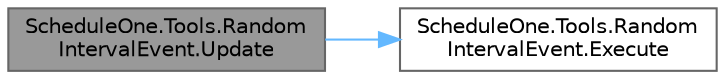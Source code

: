 digraph "ScheduleOne.Tools.RandomIntervalEvent.Update"
{
 // LATEX_PDF_SIZE
  bgcolor="transparent";
  edge [fontname=Helvetica,fontsize=10,labelfontname=Helvetica,labelfontsize=10];
  node [fontname=Helvetica,fontsize=10,shape=box,height=0.2,width=0.4];
  rankdir="LR";
  Node1 [id="Node000001",label="ScheduleOne.Tools.Random\lIntervalEvent.Update",height=0.2,width=0.4,color="gray40", fillcolor="grey60", style="filled", fontcolor="black",tooltip=" "];
  Node1 -> Node2 [id="edge1_Node000001_Node000002",color="steelblue1",style="solid",tooltip=" "];
  Node2 [id="Node000002",label="ScheduleOne.Tools.Random\lIntervalEvent.Execute",height=0.2,width=0.4,color="grey40", fillcolor="white", style="filled",URL="$class_schedule_one_1_1_tools_1_1_random_interval_event.html#aa953be53bc3af9c23e19e0d4fb437053",tooltip=" "];
}
